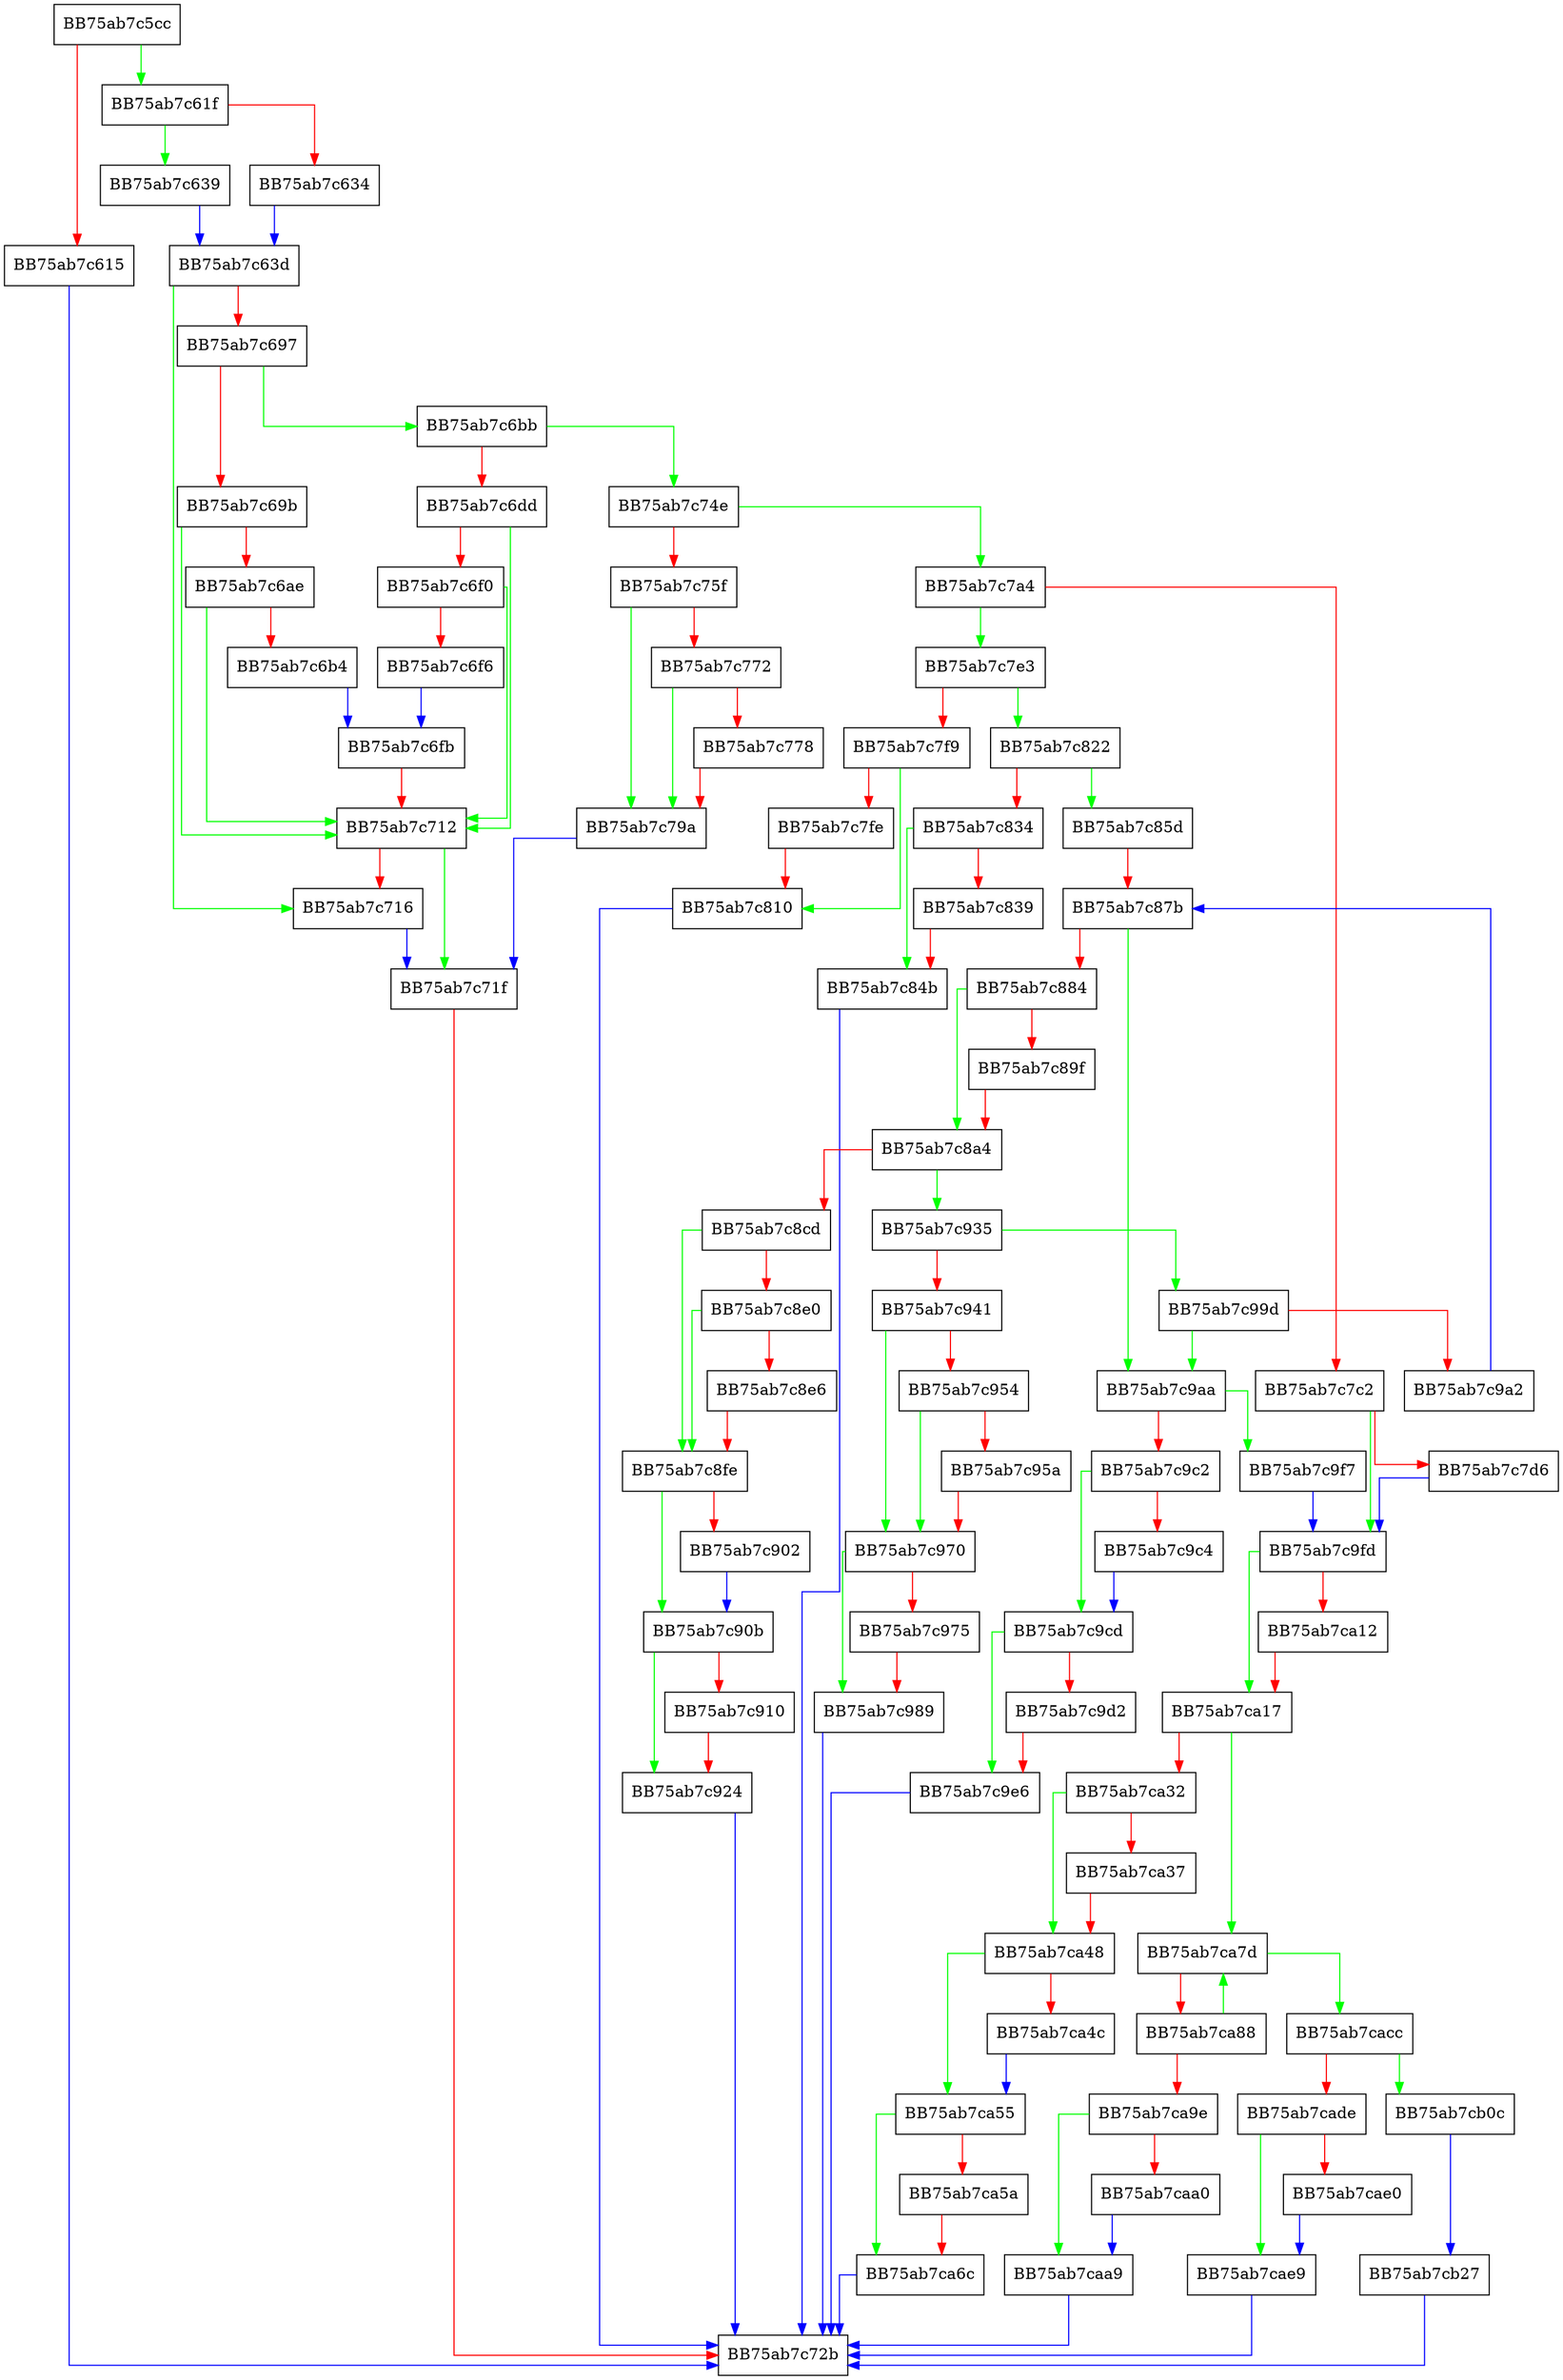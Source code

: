 digraph AddFile {
  node [shape="box"];
  graph [splines=ortho];
  BB75ab7c5cc -> BB75ab7c61f [color="green"];
  BB75ab7c5cc -> BB75ab7c615 [color="red"];
  BB75ab7c615 -> BB75ab7c72b [color="blue"];
  BB75ab7c61f -> BB75ab7c639 [color="green"];
  BB75ab7c61f -> BB75ab7c634 [color="red"];
  BB75ab7c634 -> BB75ab7c63d [color="blue"];
  BB75ab7c639 -> BB75ab7c63d [color="blue"];
  BB75ab7c63d -> BB75ab7c716 [color="green"];
  BB75ab7c63d -> BB75ab7c697 [color="red"];
  BB75ab7c697 -> BB75ab7c6bb [color="green"];
  BB75ab7c697 -> BB75ab7c69b [color="red"];
  BB75ab7c69b -> BB75ab7c712 [color="green"];
  BB75ab7c69b -> BB75ab7c6ae [color="red"];
  BB75ab7c6ae -> BB75ab7c712 [color="green"];
  BB75ab7c6ae -> BB75ab7c6b4 [color="red"];
  BB75ab7c6b4 -> BB75ab7c6fb [color="blue"];
  BB75ab7c6bb -> BB75ab7c74e [color="green"];
  BB75ab7c6bb -> BB75ab7c6dd [color="red"];
  BB75ab7c6dd -> BB75ab7c712 [color="green"];
  BB75ab7c6dd -> BB75ab7c6f0 [color="red"];
  BB75ab7c6f0 -> BB75ab7c712 [color="green"];
  BB75ab7c6f0 -> BB75ab7c6f6 [color="red"];
  BB75ab7c6f6 -> BB75ab7c6fb [color="blue"];
  BB75ab7c6fb -> BB75ab7c712 [color="red"];
  BB75ab7c712 -> BB75ab7c71f [color="green"];
  BB75ab7c712 -> BB75ab7c716 [color="red"];
  BB75ab7c716 -> BB75ab7c71f [color="blue"];
  BB75ab7c71f -> BB75ab7c72b [color="red"];
  BB75ab7c74e -> BB75ab7c7a4 [color="green"];
  BB75ab7c74e -> BB75ab7c75f [color="red"];
  BB75ab7c75f -> BB75ab7c79a [color="green"];
  BB75ab7c75f -> BB75ab7c772 [color="red"];
  BB75ab7c772 -> BB75ab7c79a [color="green"];
  BB75ab7c772 -> BB75ab7c778 [color="red"];
  BB75ab7c778 -> BB75ab7c79a [color="red"];
  BB75ab7c79a -> BB75ab7c71f [color="blue"];
  BB75ab7c7a4 -> BB75ab7c7e3 [color="green"];
  BB75ab7c7a4 -> BB75ab7c7c2 [color="red"];
  BB75ab7c7c2 -> BB75ab7c9fd [color="green"];
  BB75ab7c7c2 -> BB75ab7c7d6 [color="red"];
  BB75ab7c7d6 -> BB75ab7c9fd [color="blue"];
  BB75ab7c7e3 -> BB75ab7c822 [color="green"];
  BB75ab7c7e3 -> BB75ab7c7f9 [color="red"];
  BB75ab7c7f9 -> BB75ab7c810 [color="green"];
  BB75ab7c7f9 -> BB75ab7c7fe [color="red"];
  BB75ab7c7fe -> BB75ab7c810 [color="red"];
  BB75ab7c810 -> BB75ab7c72b [color="blue"];
  BB75ab7c822 -> BB75ab7c85d [color="green"];
  BB75ab7c822 -> BB75ab7c834 [color="red"];
  BB75ab7c834 -> BB75ab7c84b [color="green"];
  BB75ab7c834 -> BB75ab7c839 [color="red"];
  BB75ab7c839 -> BB75ab7c84b [color="red"];
  BB75ab7c84b -> BB75ab7c72b [color="blue"];
  BB75ab7c85d -> BB75ab7c87b [color="red"];
  BB75ab7c87b -> BB75ab7c9aa [color="green"];
  BB75ab7c87b -> BB75ab7c884 [color="red"];
  BB75ab7c884 -> BB75ab7c8a4 [color="green"];
  BB75ab7c884 -> BB75ab7c89f [color="red"];
  BB75ab7c89f -> BB75ab7c8a4 [color="red"];
  BB75ab7c8a4 -> BB75ab7c935 [color="green"];
  BB75ab7c8a4 -> BB75ab7c8cd [color="red"];
  BB75ab7c8cd -> BB75ab7c8fe [color="green"];
  BB75ab7c8cd -> BB75ab7c8e0 [color="red"];
  BB75ab7c8e0 -> BB75ab7c8fe [color="green"];
  BB75ab7c8e0 -> BB75ab7c8e6 [color="red"];
  BB75ab7c8e6 -> BB75ab7c8fe [color="red"];
  BB75ab7c8fe -> BB75ab7c90b [color="green"];
  BB75ab7c8fe -> BB75ab7c902 [color="red"];
  BB75ab7c902 -> BB75ab7c90b [color="blue"];
  BB75ab7c90b -> BB75ab7c924 [color="green"];
  BB75ab7c90b -> BB75ab7c910 [color="red"];
  BB75ab7c910 -> BB75ab7c924 [color="red"];
  BB75ab7c924 -> BB75ab7c72b [color="blue"];
  BB75ab7c935 -> BB75ab7c99d [color="green"];
  BB75ab7c935 -> BB75ab7c941 [color="red"];
  BB75ab7c941 -> BB75ab7c970 [color="green"];
  BB75ab7c941 -> BB75ab7c954 [color="red"];
  BB75ab7c954 -> BB75ab7c970 [color="green"];
  BB75ab7c954 -> BB75ab7c95a [color="red"];
  BB75ab7c95a -> BB75ab7c970 [color="red"];
  BB75ab7c970 -> BB75ab7c989 [color="green"];
  BB75ab7c970 -> BB75ab7c975 [color="red"];
  BB75ab7c975 -> BB75ab7c989 [color="red"];
  BB75ab7c989 -> BB75ab7c72b [color="blue"];
  BB75ab7c99d -> BB75ab7c9aa [color="green"];
  BB75ab7c99d -> BB75ab7c9a2 [color="red"];
  BB75ab7c9a2 -> BB75ab7c87b [color="blue"];
  BB75ab7c9aa -> BB75ab7c9f7 [color="green"];
  BB75ab7c9aa -> BB75ab7c9c2 [color="red"];
  BB75ab7c9c2 -> BB75ab7c9cd [color="green"];
  BB75ab7c9c2 -> BB75ab7c9c4 [color="red"];
  BB75ab7c9c4 -> BB75ab7c9cd [color="blue"];
  BB75ab7c9cd -> BB75ab7c9e6 [color="green"];
  BB75ab7c9cd -> BB75ab7c9d2 [color="red"];
  BB75ab7c9d2 -> BB75ab7c9e6 [color="red"];
  BB75ab7c9e6 -> BB75ab7c72b [color="blue"];
  BB75ab7c9f7 -> BB75ab7c9fd [color="blue"];
  BB75ab7c9fd -> BB75ab7ca17 [color="green"];
  BB75ab7c9fd -> BB75ab7ca12 [color="red"];
  BB75ab7ca12 -> BB75ab7ca17 [color="red"];
  BB75ab7ca17 -> BB75ab7ca7d [color="green"];
  BB75ab7ca17 -> BB75ab7ca32 [color="red"];
  BB75ab7ca32 -> BB75ab7ca48 [color="green"];
  BB75ab7ca32 -> BB75ab7ca37 [color="red"];
  BB75ab7ca37 -> BB75ab7ca48 [color="red"];
  BB75ab7ca48 -> BB75ab7ca55 [color="green"];
  BB75ab7ca48 -> BB75ab7ca4c [color="red"];
  BB75ab7ca4c -> BB75ab7ca55 [color="blue"];
  BB75ab7ca55 -> BB75ab7ca6c [color="green"];
  BB75ab7ca55 -> BB75ab7ca5a [color="red"];
  BB75ab7ca5a -> BB75ab7ca6c [color="red"];
  BB75ab7ca6c -> BB75ab7c72b [color="blue"];
  BB75ab7ca7d -> BB75ab7cacc [color="green"];
  BB75ab7ca7d -> BB75ab7ca88 [color="red"];
  BB75ab7ca88 -> BB75ab7ca7d [color="green"];
  BB75ab7ca88 -> BB75ab7ca9e [color="red"];
  BB75ab7ca9e -> BB75ab7caa9 [color="green"];
  BB75ab7ca9e -> BB75ab7caa0 [color="red"];
  BB75ab7caa0 -> BB75ab7caa9 [color="blue"];
  BB75ab7caa9 -> BB75ab7c72b [color="blue"];
  BB75ab7cacc -> BB75ab7cb0c [color="green"];
  BB75ab7cacc -> BB75ab7cade [color="red"];
  BB75ab7cade -> BB75ab7cae9 [color="green"];
  BB75ab7cade -> BB75ab7cae0 [color="red"];
  BB75ab7cae0 -> BB75ab7cae9 [color="blue"];
  BB75ab7cae9 -> BB75ab7c72b [color="blue"];
  BB75ab7cb0c -> BB75ab7cb27 [color="blue"];
  BB75ab7cb27 -> BB75ab7c72b [color="blue"];
}